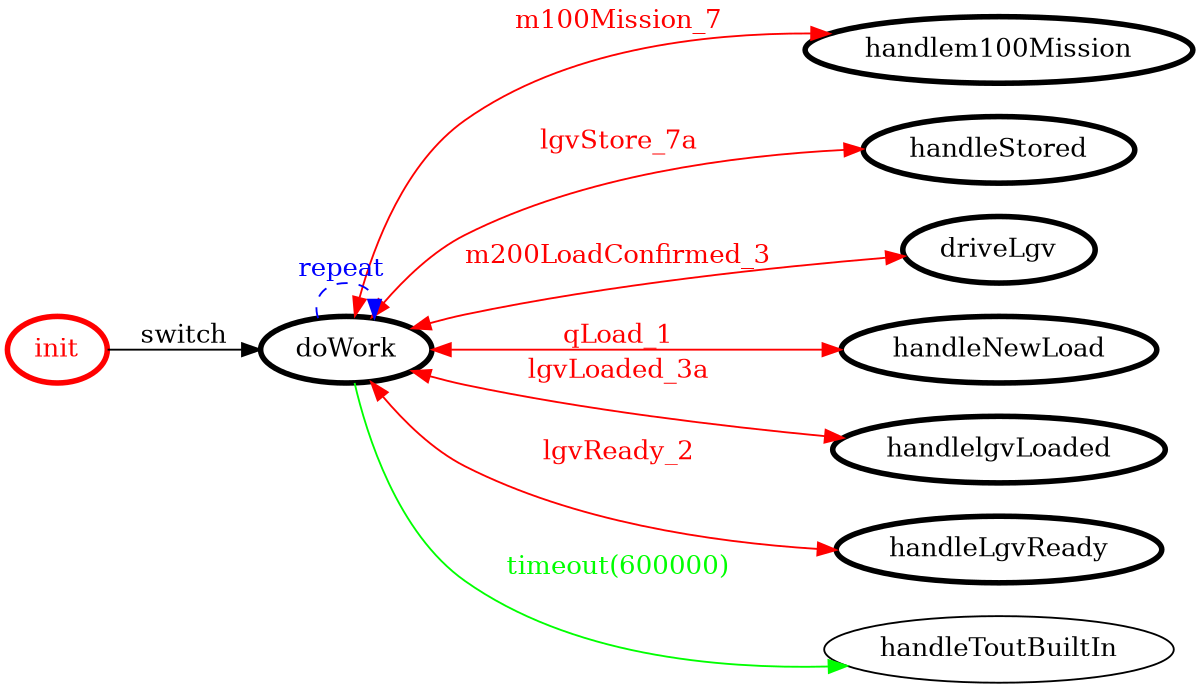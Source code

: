 /*
*
* A GraphViz DOT FSM description 
* Please use a GraphViz visualizer (like http://www.webgraphviz.com)
*  
*/

digraph finite_state_machine {
	rankdir=LR
	size="8,5"
	
	init [ color = red ][ fontcolor = red ][ penwidth = 3 ]
	handlem100Mission [ color = black ][ fontcolor = black ][ penwidth = 3 ]
	handleStored [ color = black ][ fontcolor = black ][ penwidth = 3 ]
	doWork [ color = black ][ fontcolor = black ][ penwidth = 3 ]
	driveLgv [ color = black ][ fontcolor = black ][ penwidth = 3 ]
	handleNewLoad [ color = black ][ fontcolor = black ][ penwidth = 3 ]
	handlelgvLoaded [ color = black ][ fontcolor = black ][ penwidth = 3 ]
	handleLgvReady [ color = black ][ fontcolor = black ][ penwidth = 3 ]
	
	doWork -> handleNewLoad [ label = "qLoad_1" ][ color = red ][ fontcolor = red ][ dir = both ]
	doWork -> handlelgvLoaded [ label = "lgvLoaded_3a" ][ color = red ][ fontcolor = red ][ dir = both ]
	doWork -> handlem100Mission [ label = "m100Mission_7" ][ color = red ][ fontcolor = red ][ dir = both ]
	doWork -> handleStored [ label = "lgvStore_7a" ][ color = red ][ fontcolor = red ][ dir = both ]
	init -> doWork [ label = "switch" ][ color = black ][ fontcolor = black ]
	doWork -> driveLgv [ label = "m200LoadConfirmed_3" ][ color = red ][ fontcolor = red ][ dir = both ]
	doWork -> doWork [ label = "repeat "][ style = dashed ][ color = blue ][ fontcolor = blue ]
	doWork -> handleLgvReady [ label = "lgvReady_2" ][ color = red ][ fontcolor = red ][ dir = both ]
	doWork -> handleToutBuiltIn [ label = "timeout(600000)" ][ color = green ][ fontcolor = green ]
}
